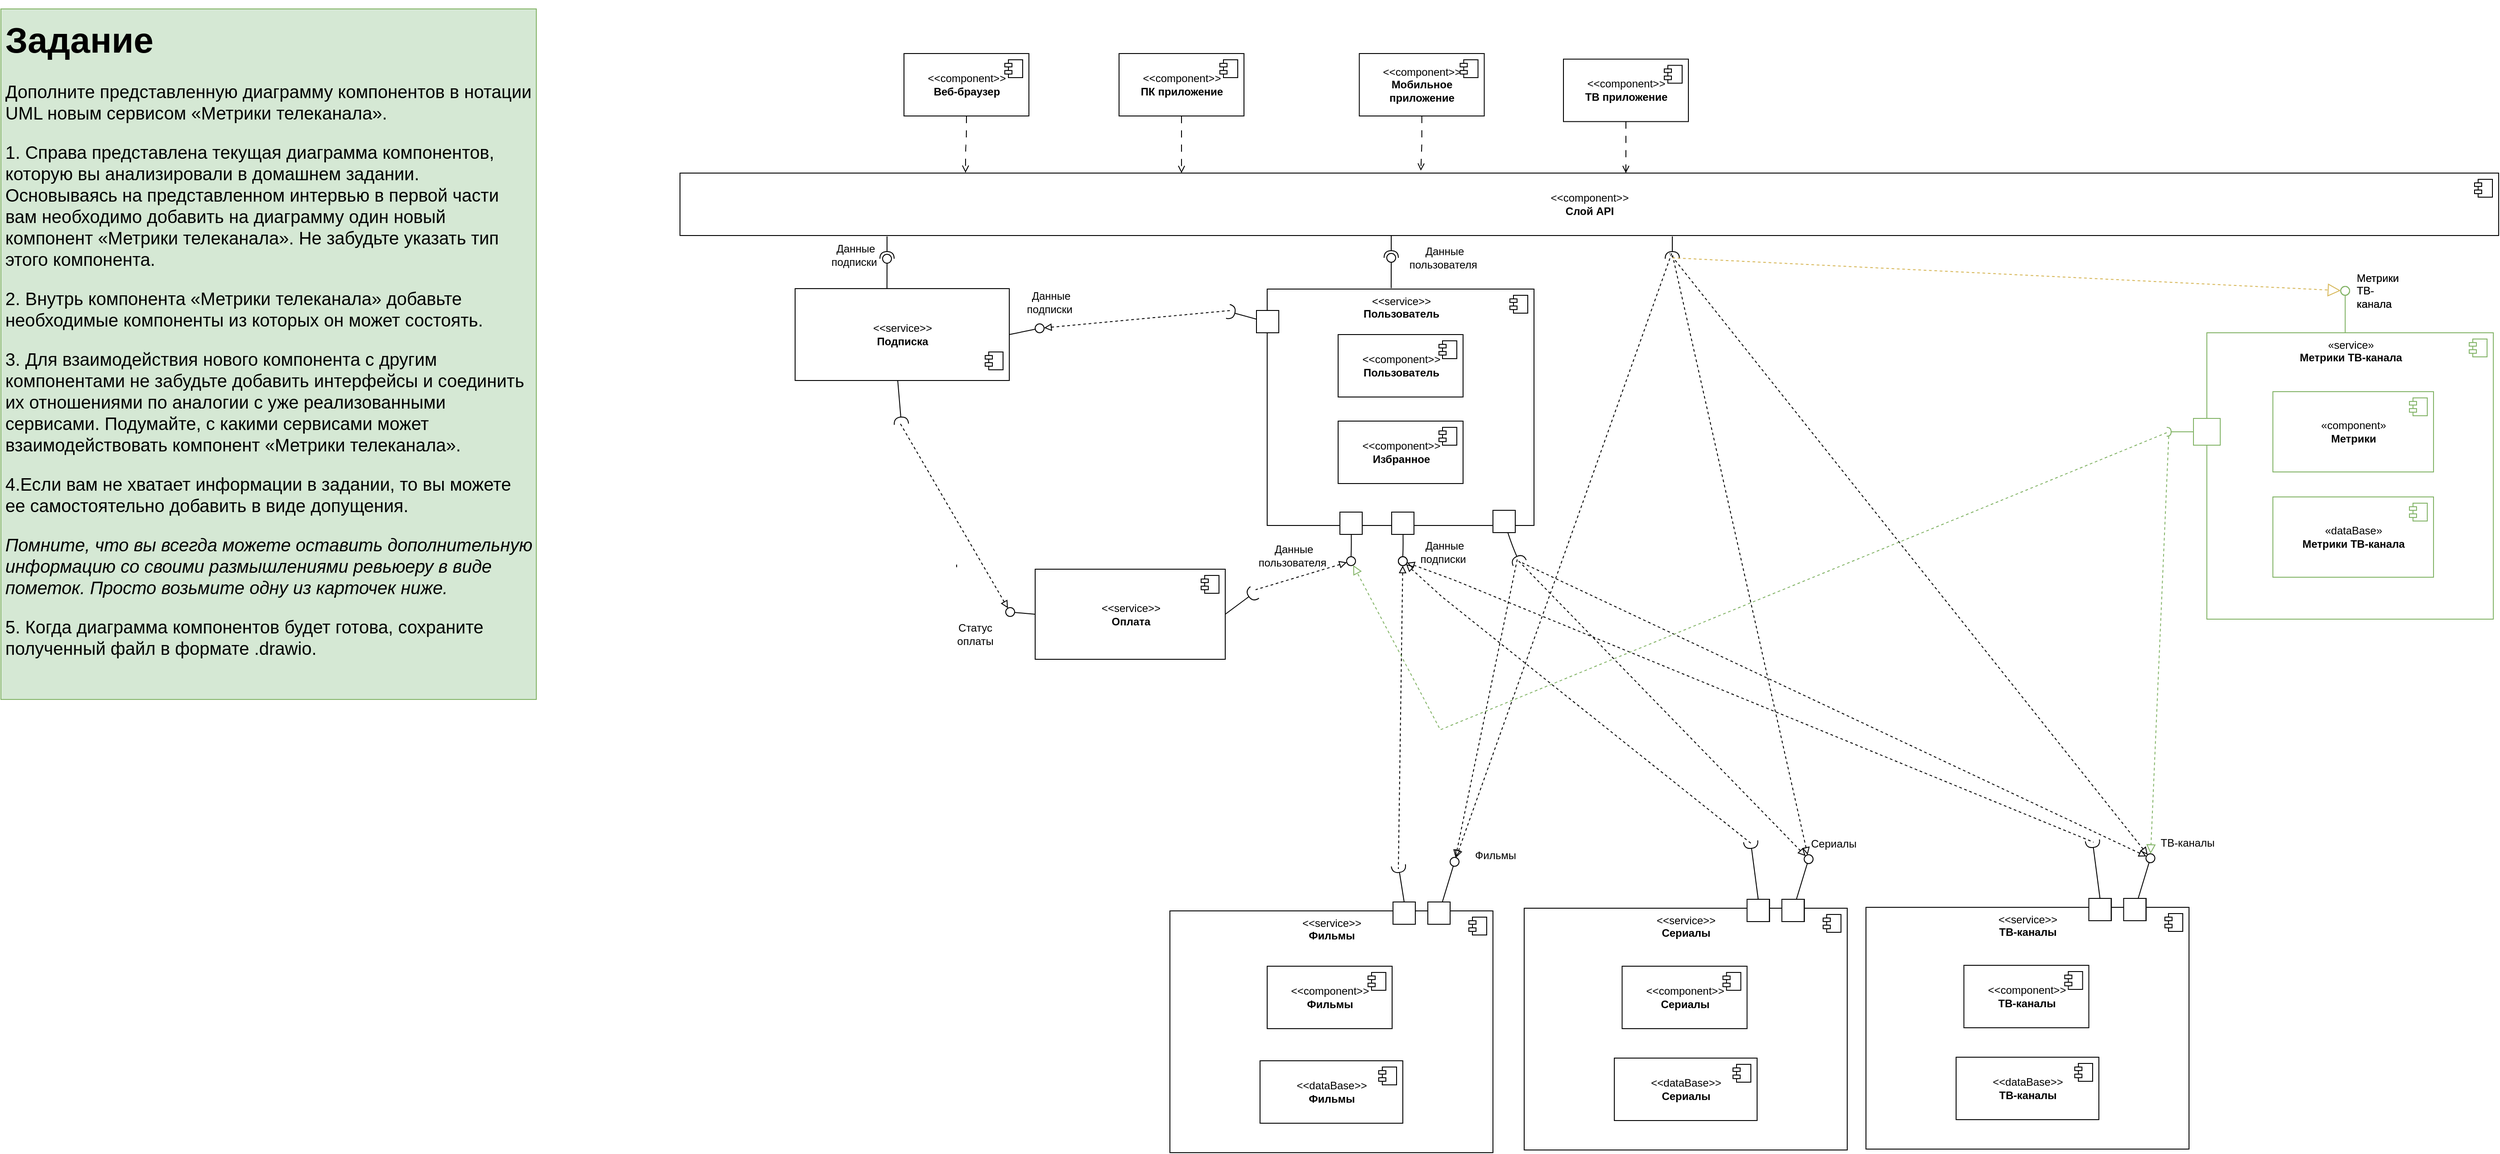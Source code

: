 <mxfile version="21.6.5" type="device">
  <diagram name="UML Component Diagram" id="gMeuonH23pOtvhWOVpLv">
    <mxGraphModel dx="479" dy="1731" grid="0" gridSize="10" guides="1" tooltips="1" connect="1" arrows="1" fold="1" page="1" pageScale="1" pageWidth="827" pageHeight="1169" math="0" shadow="0">
      <root>
        <mxCell id="0" />
        <mxCell id="1" parent="0" />
        <mxCell id="k0AQWbKtskEGaVL1FDZ_-157" value="&amp;lt;&amp;lt;service&amp;gt;&amp;gt;&lt;br style=&quot;border-color: var(--border-color);&quot;&gt;&lt;b style=&quot;border-color: var(--border-color);&quot;&gt;Фильмы&lt;/b&gt;" style="html=1;dropTarget=0;verticalAlign=top;" parent="1" vertex="1">
          <mxGeometry x="3896" y="1038" width="362" height="271" as="geometry" />
        </mxCell>
        <mxCell id="k0AQWbKtskEGaVL1FDZ_-158" value="" style="shape=module;jettyWidth=8;jettyHeight=4;" parent="k0AQWbKtskEGaVL1FDZ_-157" vertex="1">
          <mxGeometry x="1" width="20" height="20" relative="1" as="geometry">
            <mxPoint x="-27" y="7" as="offset" />
          </mxGeometry>
        </mxCell>
        <mxCell id="k0AQWbKtskEGaVL1FDZ_-159" style="edgeStyle=orthogonalEdgeStyle;curved=1;rounded=0;orthogonalLoop=1;jettySize=auto;html=1;dashed=1;dashPattern=8 8;endArrow=open;endFill=0;entryX=0.157;entryY=-0.006;entryDx=0;entryDy=0;entryPerimeter=0;" parent="1" source="k0AQWbKtskEGaVL1FDZ_-160" target="k0AQWbKtskEGaVL1FDZ_-166" edge="1">
          <mxGeometry relative="1" as="geometry">
            <mxPoint x="3651" y="203" as="targetPoint" />
          </mxGeometry>
        </mxCell>
        <mxCell id="k0AQWbKtskEGaVL1FDZ_-160" value="&amp;lt;&amp;lt;component&amp;gt;&amp;gt;&lt;br&gt;&lt;b&gt;Веб-браузер&lt;/b&gt;" style="html=1;dropTarget=0;" parent="1" vertex="1">
          <mxGeometry x="3598" y="77" width="140" height="70" as="geometry" />
        </mxCell>
        <mxCell id="k0AQWbKtskEGaVL1FDZ_-161" value="" style="shape=module;jettyWidth=8;jettyHeight=4;" parent="k0AQWbKtskEGaVL1FDZ_-160" vertex="1">
          <mxGeometry x="1" width="20" height="20" relative="1" as="geometry">
            <mxPoint x="-27" y="7" as="offset" />
          </mxGeometry>
        </mxCell>
        <mxCell id="k0AQWbKtskEGaVL1FDZ_-162" style="edgeStyle=orthogonalEdgeStyle;curved=1;rounded=0;orthogonalLoop=1;jettySize=auto;html=1;entryX=0.5;entryY=0;entryDx=0;entryDy=0;dashed=1;dashPattern=8 8;endArrow=open;endFill=0;" parent="1" source="k0AQWbKtskEGaVL1FDZ_-163" edge="1">
          <mxGeometry relative="1" as="geometry">
            <mxPoint x="3909" y="211" as="targetPoint" />
          </mxGeometry>
        </mxCell>
        <mxCell id="k0AQWbKtskEGaVL1FDZ_-163" value="&amp;lt;&amp;lt;component&amp;gt;&amp;gt;&lt;br&gt;&lt;b&gt;ПК приложение&lt;/b&gt;" style="html=1;dropTarget=0;" parent="1" vertex="1">
          <mxGeometry x="3839" y="77" width="140" height="70" as="geometry" />
        </mxCell>
        <mxCell id="k0AQWbKtskEGaVL1FDZ_-164" value="" style="shape=module;jettyWidth=8;jettyHeight=4;" parent="k0AQWbKtskEGaVL1FDZ_-163" vertex="1">
          <mxGeometry x="1" width="20" height="20" relative="1" as="geometry">
            <mxPoint x="-27" y="7" as="offset" />
          </mxGeometry>
        </mxCell>
        <mxCell id="k0AQWbKtskEGaVL1FDZ_-165" style="edgeStyle=orthogonalEdgeStyle;curved=1;rounded=0;orthogonalLoop=1;jettySize=auto;html=1;endArrow=none;endFill=0;startArrow=none;" parent="1" edge="1">
          <mxGeometry relative="1" as="geometry">
            <mxPoint x="3657.0" y="652.7" as="targetPoint" />
            <mxPoint x="3657" y="652.7" as="sourcePoint" />
            <Array as="points">
              <mxPoint x="3657" y="647.7" />
              <mxPoint x="3657" y="647.7" />
            </Array>
          </mxGeometry>
        </mxCell>
        <mxCell id="k0AQWbKtskEGaVL1FDZ_-166" value="&amp;lt;&amp;lt;component&amp;gt;&amp;gt;&lt;br&gt;&lt;b&gt;Слой API&lt;/b&gt;" style="html=1;dropTarget=0;" parent="1" vertex="1">
          <mxGeometry x="3347" y="211" width="2038" height="70" as="geometry" />
        </mxCell>
        <mxCell id="k0AQWbKtskEGaVL1FDZ_-167" value="" style="shape=module;jettyWidth=8;jettyHeight=4;" parent="k0AQWbKtskEGaVL1FDZ_-166" vertex="1">
          <mxGeometry x="1" width="20" height="20" relative="1" as="geometry">
            <mxPoint x="-27" y="7" as="offset" />
          </mxGeometry>
        </mxCell>
        <mxCell id="k0AQWbKtskEGaVL1FDZ_-168" value="&amp;lt;&amp;lt;dataBase&amp;gt;&amp;gt;&lt;br&gt;&lt;b style=&quot;border-color: var(--border-color);&quot;&gt;Фильмы&lt;/b&gt;" style="html=1;dropTarget=0;" parent="1" vertex="1">
          <mxGeometry x="3997" y="1206" width="160" height="70" as="geometry" />
        </mxCell>
        <mxCell id="k0AQWbKtskEGaVL1FDZ_-169" value="" style="shape=module;jettyWidth=8;jettyHeight=4;" parent="k0AQWbKtskEGaVL1FDZ_-168" vertex="1">
          <mxGeometry x="1" width="20" height="20" relative="1" as="geometry">
            <mxPoint x="-27" y="7" as="offset" />
          </mxGeometry>
        </mxCell>
        <mxCell id="k0AQWbKtskEGaVL1FDZ_-170" value="" style="rounded=0;orthogonalLoop=1;jettySize=auto;html=1;endArrow=none;endFill=0;sketch=0;sourcePerimeterSpacing=0;targetPerimeterSpacing=0;curved=1;exitX=0.597;exitY=-0.014;exitDx=0;exitDy=0;exitPerimeter=0;" parent="1" target="k0AQWbKtskEGaVL1FDZ_-172" edge="1">
          <mxGeometry relative="1" as="geometry">
            <mxPoint x="3578.938" y="341.002" as="sourcePoint" />
          </mxGeometry>
        </mxCell>
        <mxCell id="k0AQWbKtskEGaVL1FDZ_-171" value="" style="rounded=0;orthogonalLoop=1;jettySize=auto;html=1;endArrow=halfCircle;endFill=0;entryX=0.5;entryY=0.5;endSize=6;strokeWidth=1;sketch=0;curved=1;" parent="1" target="k0AQWbKtskEGaVL1FDZ_-172" edge="1">
          <mxGeometry relative="1" as="geometry">
            <mxPoint x="3579" y="282.01" as="sourcePoint" />
          </mxGeometry>
        </mxCell>
        <mxCell id="k0AQWbKtskEGaVL1FDZ_-172" value="" style="ellipse;whiteSpace=wrap;html=1;align=center;aspect=fixed;resizable=0;points=[];outlineConnect=0;sketch=0;" parent="1" vertex="1">
          <mxGeometry x="3574" y="302.01" width="10" height="10" as="geometry" />
        </mxCell>
        <mxCell id="k0AQWbKtskEGaVL1FDZ_-173" value="" style="rounded=0;orthogonalLoop=1;jettySize=auto;html=1;endArrow=none;endFill=0;sketch=0;sourcePerimeterSpacing=0;targetPerimeterSpacing=0;curved=1;exitX=0.597;exitY=-0.014;exitDx=0;exitDy=0;exitPerimeter=0;" parent="1" target="k0AQWbKtskEGaVL1FDZ_-174" edge="1">
          <mxGeometry relative="1" as="geometry">
            <mxPoint x="4143.938" y="339.992" as="sourcePoint" />
          </mxGeometry>
        </mxCell>
        <mxCell id="k0AQWbKtskEGaVL1FDZ_-174" value="" style="ellipse;whiteSpace=wrap;html=1;align=center;aspect=fixed;resizable=0;points=[];outlineConnect=0;sketch=0;" parent="1" vertex="1">
          <mxGeometry x="4139" y="301" width="10" height="10" as="geometry" />
        </mxCell>
        <mxCell id="k0AQWbKtskEGaVL1FDZ_-175" value="" style="rounded=0;orthogonalLoop=1;jettySize=auto;html=1;endArrow=halfCircle;endFill=0;entryX=0.5;entryY=0.5;endSize=6;strokeWidth=1;sketch=0;curved=1;" parent="1" target="k0AQWbKtskEGaVL1FDZ_-174" edge="1">
          <mxGeometry relative="1" as="geometry">
            <mxPoint x="4144" y="281" as="sourcePoint" />
          </mxGeometry>
        </mxCell>
        <mxCell id="k0AQWbKtskEGaVL1FDZ_-176" value="" style="rounded=0;orthogonalLoop=1;jettySize=auto;html=1;endArrow=halfCircle;endFill=0;entryX=0.5;entryY=0.5;endSize=6;strokeWidth=1;sketch=0;curved=1;" parent="1" edge="1">
          <mxGeometry relative="1" as="geometry">
            <mxPoint x="4459" y="282.01" as="sourcePoint" />
            <mxPoint x="4459" y="307.01" as="targetPoint" />
          </mxGeometry>
        </mxCell>
        <mxCell id="k0AQWbKtskEGaVL1FDZ_-177" value="Данные подписки&amp;nbsp;" style="text;html=1;strokeColor=none;fillColor=none;align=center;verticalAlign=middle;whiteSpace=wrap;rounded=0;" parent="1" vertex="1">
          <mxGeometry x="3514" y="288.01" width="60" height="30" as="geometry" />
        </mxCell>
        <mxCell id="k0AQWbKtskEGaVL1FDZ_-178" value="Данные пользователя&amp;nbsp;" style="text;html=1;strokeColor=none;fillColor=none;align=center;verticalAlign=middle;whiteSpace=wrap;rounded=0;" parent="1" vertex="1">
          <mxGeometry x="4174" y="291" width="60" height="30" as="geometry" />
        </mxCell>
        <mxCell id="k0AQWbKtskEGaVL1FDZ_-179" value="" style="rounded=0;orthogonalLoop=1;jettySize=auto;html=1;endArrow=halfCircle;endFill=0;endSize=6;strokeWidth=1;sketch=0;curved=1;exitX=1;exitY=0.5;exitDx=0;exitDy=0;" parent="1" source="k0AQWbKtskEGaVL1FDZ_-209" edge="1">
          <mxGeometry relative="1" as="geometry">
            <mxPoint x="4095" y="731.5" as="sourcePoint" />
            <mxPoint x="3991" y="681" as="targetPoint" />
          </mxGeometry>
        </mxCell>
        <mxCell id="k0AQWbKtskEGaVL1FDZ_-180" value="" style="edgeStyle=orthogonalEdgeStyle;curved=1;rounded=0;orthogonalLoop=1;jettySize=auto;html=1;endArrow=none;endFill=0;" parent="1" target="k0AQWbKtskEGaVL1FDZ_-182" edge="1">
          <mxGeometry relative="1" as="geometry">
            <mxPoint x="4099" y="655" as="targetPoint" />
            <mxPoint x="4099.059" y="606" as="sourcePoint" />
          </mxGeometry>
        </mxCell>
        <mxCell id="k0AQWbKtskEGaVL1FDZ_-181" style="edgeStyle=none;rounded=0;orthogonalLoop=1;jettySize=auto;html=1;dashed=1;startArrow=block;startFill=0;endArrow=none;endFill=0;" parent="1" source="k0AQWbKtskEGaVL1FDZ_-182" edge="1">
          <mxGeometry relative="1" as="geometry">
            <mxPoint x="3992" y="678" as="targetPoint" />
          </mxGeometry>
        </mxCell>
        <mxCell id="k0AQWbKtskEGaVL1FDZ_-182" value="" style="ellipse;whiteSpace=wrap;html=1;align=center;aspect=fixed;resizable=0;points=[];outlineConnect=0;sketch=0;" parent="1" vertex="1">
          <mxGeometry x="4094" y="641" width="10" height="10" as="geometry" />
        </mxCell>
        <mxCell id="k0AQWbKtskEGaVL1FDZ_-183" value="" style="rounded=0;orthogonalLoop=1;jettySize=auto;html=1;endArrow=none;endFill=0;sketch=0;sourcePerimeterSpacing=0;targetPerimeterSpacing=0;curved=1;exitX=1;exitY=0.5;exitDx=0;exitDy=0;" parent="1" source="k0AQWbKtskEGaVL1FDZ_-207" target="k0AQWbKtskEGaVL1FDZ_-185" edge="1">
          <mxGeometry relative="1" as="geometry">
            <mxPoint x="3716" y="456" as="sourcePoint" />
          </mxGeometry>
        </mxCell>
        <mxCell id="k0AQWbKtskEGaVL1FDZ_-184" style="edgeStyle=none;rounded=0;orthogonalLoop=1;jettySize=auto;html=1;endArrow=none;endFill=0;dashed=1;startArrow=block;startFill=0;" parent="1" source="k0AQWbKtskEGaVL1FDZ_-185" edge="1">
          <mxGeometry relative="1" as="geometry">
            <mxPoint x="3964" y="365" as="targetPoint" />
          </mxGeometry>
        </mxCell>
        <mxCell id="k0AQWbKtskEGaVL1FDZ_-185" value="" style="ellipse;whiteSpace=wrap;html=1;align=center;aspect=fixed;resizable=0;points=[];outlineConnect=0;sketch=0;" parent="1" vertex="1">
          <mxGeometry x="3745" y="380" width="10" height="10" as="geometry" />
        </mxCell>
        <mxCell id="k0AQWbKtskEGaVL1FDZ_-186" value="" style="rounded=0;orthogonalLoop=1;jettySize=auto;html=1;endArrow=halfCircle;endFill=0;endSize=6;strokeWidth=1;sketch=0;curved=1;" parent="1" edge="1">
          <mxGeometry relative="1" as="geometry">
            <mxPoint x="4005" y="378" as="sourcePoint" />
            <mxPoint x="3961" y="366" as="targetPoint" />
          </mxGeometry>
        </mxCell>
        <mxCell id="k0AQWbKtskEGaVL1FDZ_-187" value="Данные подписки&amp;nbsp;" style="text;html=1;strokeColor=none;fillColor=none;align=center;verticalAlign=middle;whiteSpace=wrap;rounded=0;" parent="1" vertex="1">
          <mxGeometry x="3733" y="341" width="60" height="30" as="geometry" />
        </mxCell>
        <mxCell id="k0AQWbKtskEGaVL1FDZ_-188" value="" style="rounded=0;orthogonalLoop=1;jettySize=auto;html=1;endArrow=halfCircle;endFill=0;endSize=6;strokeWidth=1;sketch=0;curved=1;exitX=0.603;exitY=1.004;exitDx=0;exitDy=0;exitPerimeter=0;" parent="1" edge="1">
          <mxGeometry relative="1" as="geometry">
            <mxPoint x="3591.002" y="443.498" as="sourcePoint" />
            <mxPoint x="3595.14" y="492.5" as="targetPoint" />
          </mxGeometry>
        </mxCell>
        <mxCell id="k0AQWbKtskEGaVL1FDZ_-189" style="rounded=0;orthogonalLoop=1;jettySize=auto;html=1;entryX=0;entryY=0.5;entryDx=0;entryDy=0;endArrow=none;endFill=0;" parent="1" source="k0AQWbKtskEGaVL1FDZ_-191" target="k0AQWbKtskEGaVL1FDZ_-209" edge="1">
          <mxGeometry relative="1" as="geometry">
            <mxPoint x="3677" y="703.71" as="targetPoint" />
          </mxGeometry>
        </mxCell>
        <mxCell id="k0AQWbKtskEGaVL1FDZ_-190" style="edgeStyle=none;rounded=0;orthogonalLoop=1;jettySize=auto;html=1;dashed=1;startArrow=block;startFill=0;endArrow=none;endFill=0;" parent="1" source="k0AQWbKtskEGaVL1FDZ_-191" edge="1">
          <mxGeometry relative="1" as="geometry">
            <mxPoint x="3594" y="492" as="targetPoint" />
          </mxGeometry>
        </mxCell>
        <mxCell id="k0AQWbKtskEGaVL1FDZ_-191" value="" style="ellipse;whiteSpace=wrap;html=1;align=center;aspect=fixed;resizable=0;points=[];outlineConnect=0;sketch=0;" parent="1" vertex="1">
          <mxGeometry x="3712" y="698" width="10" height="10" as="geometry" />
        </mxCell>
        <mxCell id="k0AQWbKtskEGaVL1FDZ_-192" value="Статус&lt;br&gt;оплаты" style="text;html=1;strokeColor=none;fillColor=none;align=center;verticalAlign=middle;whiteSpace=wrap;rounded=0;" parent="1" vertex="1">
          <mxGeometry x="3648" y="713" width="60" height="30" as="geometry" />
        </mxCell>
        <mxCell id="k0AQWbKtskEGaVL1FDZ_-193" style="edgeStyle=none;rounded=0;orthogonalLoop=1;jettySize=auto;html=1;startArrow=none;startFill=0;endArrow=none;endFill=0;" parent="1" source="k0AQWbKtskEGaVL1FDZ_-194" target="k0AQWbKtskEGaVL1FDZ_-197" edge="1">
          <mxGeometry relative="1" as="geometry" />
        </mxCell>
        <mxCell id="k0AQWbKtskEGaVL1FDZ_-194" value="" style="whiteSpace=wrap;html=1;aspect=fixed;" parent="1" vertex="1">
          <mxGeometry x="4185" y="1028" width="25" height="25" as="geometry" />
        </mxCell>
        <mxCell id="k0AQWbKtskEGaVL1FDZ_-195" value="" style="whiteSpace=wrap;html=1;aspect=fixed;" parent="1" vertex="1">
          <mxGeometry x="4146" y="1028" width="25" height="25" as="geometry" />
        </mxCell>
        <mxCell id="k0AQWbKtskEGaVL1FDZ_-196" style="edgeStyle=none;rounded=0;orthogonalLoop=1;jettySize=auto;html=1;dashed=1;startArrow=block;startFill=0;endArrow=none;endFill=0;" parent="1" source="k0AQWbKtskEGaVL1FDZ_-197" edge="1">
          <mxGeometry relative="1" as="geometry">
            <mxPoint x="4459" y="299" as="targetPoint" />
          </mxGeometry>
        </mxCell>
        <mxCell id="Zj1GxkjV1fgolVra2oIF-10" style="edgeStyle=none;rounded=0;orthogonalLoop=1;jettySize=auto;html=1;dashed=1;startArrow=block;startFill=0;endArrow=none;endFill=0;" parent="1" source="k0AQWbKtskEGaVL1FDZ_-197" edge="1">
          <mxGeometry relative="1" as="geometry">
            <mxPoint x="4285.462" y="642.846" as="targetPoint" />
          </mxGeometry>
        </mxCell>
        <mxCell id="k0AQWbKtskEGaVL1FDZ_-197" value="" style="ellipse;whiteSpace=wrap;html=1;align=center;aspect=fixed;resizable=0;points=[];outlineConnect=0;sketch=0;" parent="1" vertex="1">
          <mxGeometry x="4210" y="978" width="10" height="10" as="geometry" />
        </mxCell>
        <mxCell id="k0AQWbKtskEGaVL1FDZ_-198" value="" style="rounded=0;orthogonalLoop=1;jettySize=auto;html=1;endArrow=halfCircle;endFill=0;endSize=6;strokeWidth=1;sketch=0;curved=1;exitX=0.5;exitY=0;exitDx=0;exitDy=0;" parent="1" source="k0AQWbKtskEGaVL1FDZ_-195" edge="1">
          <mxGeometry relative="1" as="geometry">
            <mxPoint x="3894.862" y="591.788" as="sourcePoint" />
            <mxPoint x="4152" y="987" as="targetPoint" />
          </mxGeometry>
        </mxCell>
        <mxCell id="k0AQWbKtskEGaVL1FDZ_-199" value="Данные пользователя&amp;nbsp;" style="text;html=1;strokeColor=none;fillColor=none;align=center;verticalAlign=middle;whiteSpace=wrap;rounded=0;" parent="1" vertex="1">
          <mxGeometry x="4005" y="625" width="60" height="30" as="geometry" />
        </mxCell>
        <mxCell id="k0AQWbKtskEGaVL1FDZ_-200" value="" style="edgeStyle=orthogonalEdgeStyle;curved=1;rounded=0;orthogonalLoop=1;jettySize=auto;html=1;endArrow=none;endFill=0;" parent="1" target="k0AQWbKtskEGaVL1FDZ_-202" edge="1">
          <mxGeometry relative="1" as="geometry">
            <mxPoint x="4157" y="655" as="targetPoint" />
            <mxPoint x="4157.053" y="606.0" as="sourcePoint" />
          </mxGeometry>
        </mxCell>
        <mxCell id="k0AQWbKtskEGaVL1FDZ_-202" value="" style="ellipse;whiteSpace=wrap;html=1;align=center;aspect=fixed;resizable=0;points=[];outlineConnect=0;sketch=0;" parent="1" vertex="1">
          <mxGeometry x="4152" y="641" width="10" height="10" as="geometry" />
        </mxCell>
        <mxCell id="k0AQWbKtskEGaVL1FDZ_-203" value="Данные подписки&amp;nbsp;" style="text;html=1;strokeColor=none;fillColor=none;align=center;verticalAlign=middle;whiteSpace=wrap;rounded=0;" parent="1" vertex="1">
          <mxGeometry x="4174" y="621" width="60" height="30" as="geometry" />
        </mxCell>
        <mxCell id="k0AQWbKtskEGaVL1FDZ_-204" value="Фильмы" style="text;html=1;strokeColor=none;fillColor=none;align=center;verticalAlign=middle;whiteSpace=wrap;rounded=0;" parent="1" vertex="1">
          <mxGeometry x="4231" y="961" width="60" height="30" as="geometry" />
        </mxCell>
        <mxCell id="k0AQWbKtskEGaVL1FDZ_-205" value="&amp;lt;&amp;lt;component&amp;gt;&amp;gt;&lt;br&gt;&lt;b&gt;Фильмы&lt;/b&gt;" style="html=1;dropTarget=0;" parent="1" vertex="1">
          <mxGeometry x="4005" y="1100" width="140" height="70" as="geometry" />
        </mxCell>
        <mxCell id="k0AQWbKtskEGaVL1FDZ_-206" value="" style="shape=module;jettyWidth=8;jettyHeight=4;" parent="k0AQWbKtskEGaVL1FDZ_-205" vertex="1">
          <mxGeometry x="1" width="20" height="20" relative="1" as="geometry">
            <mxPoint x="-27" y="7" as="offset" />
          </mxGeometry>
        </mxCell>
        <mxCell id="k0AQWbKtskEGaVL1FDZ_-207" value="&lt;span style=&quot;border-color: var(--border-color);&quot;&gt;&amp;lt;&amp;lt;service&amp;gt;&amp;gt;&lt;br&gt;&lt;b&gt;Подписка&lt;/b&gt;&lt;/span&gt;" style="html=1;dropTarget=0;verticalAlign=middle;" parent="1" vertex="1">
          <mxGeometry x="3476" y="340.5" width="240" height="103" as="geometry" />
        </mxCell>
        <mxCell id="k0AQWbKtskEGaVL1FDZ_-208" value="" style="shape=module;jettyWidth=8;jettyHeight=4;" parent="k0AQWbKtskEGaVL1FDZ_-207" vertex="1">
          <mxGeometry x="1" width="20" height="20" relative="1" as="geometry">
            <mxPoint x="-27" y="71" as="offset" />
          </mxGeometry>
        </mxCell>
        <mxCell id="k0AQWbKtskEGaVL1FDZ_-211" value="&amp;lt;&amp;lt;service&amp;gt;&amp;gt;&lt;br style=&quot;border-color: var(--border-color);&quot;&gt;&lt;b style=&quot;border-color: var(--border-color);&quot;&gt;Пользователь&lt;/b&gt;" style="html=1;dropTarget=0;verticalAlign=top;" parent="1" vertex="1">
          <mxGeometry x="4005" y="341" width="299" height="265" as="geometry" />
        </mxCell>
        <mxCell id="k0AQWbKtskEGaVL1FDZ_-212" value="" style="shape=module;jettyWidth=8;jettyHeight=4;" parent="k0AQWbKtskEGaVL1FDZ_-211" vertex="1">
          <mxGeometry x="1" width="20" height="20" relative="1" as="geometry">
            <mxPoint x="-27" y="7" as="offset" />
          </mxGeometry>
        </mxCell>
        <mxCell id="k0AQWbKtskEGaVL1FDZ_-209" value="&amp;lt;&amp;lt;service&amp;gt;&amp;gt;&lt;br style=&quot;border-color: var(--border-color);&quot;&gt;&lt;b&gt;Оплата&lt;/b&gt;" style="html=1;dropTarget=0;verticalAlign=middle;" parent="1" vertex="1">
          <mxGeometry x="3745" y="655" width="213" height="101" as="geometry" />
        </mxCell>
        <mxCell id="k0AQWbKtskEGaVL1FDZ_-210" value="" style="shape=module;jettyWidth=8;jettyHeight=4;" parent="k0AQWbKtskEGaVL1FDZ_-209" vertex="1">
          <mxGeometry x="1" width="20" height="20" relative="1" as="geometry">
            <mxPoint x="-27" y="7" as="offset" />
          </mxGeometry>
        </mxCell>
        <mxCell id="k0AQWbKtskEGaVL1FDZ_-214" value="&amp;lt;&amp;lt;service&amp;gt;&amp;gt;&lt;br style=&quot;border-color: var(--border-color);&quot;&gt;&lt;b style=&quot;border-color: var(--border-color);&quot;&gt;Сериалы&lt;/b&gt;" style="html=1;dropTarget=0;verticalAlign=top;" parent="1" vertex="1">
          <mxGeometry x="4293" y="1035" width="362" height="271" as="geometry" />
        </mxCell>
        <mxCell id="k0AQWbKtskEGaVL1FDZ_-215" value="" style="shape=module;jettyWidth=8;jettyHeight=4;" parent="k0AQWbKtskEGaVL1FDZ_-214" vertex="1">
          <mxGeometry x="1" width="20" height="20" relative="1" as="geometry">
            <mxPoint x="-27" y="7" as="offset" />
          </mxGeometry>
        </mxCell>
        <mxCell id="k0AQWbKtskEGaVL1FDZ_-216" value="&amp;lt;&amp;lt;dataBase&amp;gt;&amp;gt;&lt;br&gt;&lt;b style=&quot;border-color: var(--border-color);&quot;&gt;Сериалы&lt;/b&gt;" style="html=1;dropTarget=0;" parent="1" vertex="1">
          <mxGeometry x="4394" y="1203" width="160" height="70" as="geometry" />
        </mxCell>
        <mxCell id="k0AQWbKtskEGaVL1FDZ_-217" value="" style="shape=module;jettyWidth=8;jettyHeight=4;" parent="k0AQWbKtskEGaVL1FDZ_-216" vertex="1">
          <mxGeometry x="1" width="20" height="20" relative="1" as="geometry">
            <mxPoint x="-27" y="7" as="offset" />
          </mxGeometry>
        </mxCell>
        <mxCell id="k0AQWbKtskEGaVL1FDZ_-218" value="" style="whiteSpace=wrap;html=1;aspect=fixed;" parent="1" vertex="1">
          <mxGeometry x="4582" y="1025" width="25" height="25" as="geometry" />
        </mxCell>
        <mxCell id="k0AQWbKtskEGaVL1FDZ_-219" value="" style="whiteSpace=wrap;html=1;aspect=fixed;" parent="1" vertex="1">
          <mxGeometry x="4543" y="1025" width="25" height="25" as="geometry" />
        </mxCell>
        <mxCell id="k0AQWbKtskEGaVL1FDZ_-220" value="&amp;lt;&amp;lt;component&amp;gt;&amp;gt;&lt;br&gt;&lt;b&gt;Сериалы&lt;/b&gt;" style="html=1;dropTarget=0;" parent="1" vertex="1">
          <mxGeometry x="4402.75" y="1100" width="140" height="70" as="geometry" />
        </mxCell>
        <mxCell id="k0AQWbKtskEGaVL1FDZ_-221" value="" style="shape=module;jettyWidth=8;jettyHeight=4;" parent="k0AQWbKtskEGaVL1FDZ_-220" vertex="1">
          <mxGeometry x="1" width="20" height="20" relative="1" as="geometry">
            <mxPoint x="-27" y="7" as="offset" />
          </mxGeometry>
        </mxCell>
        <mxCell id="k0AQWbKtskEGaVL1FDZ_-222" style="edgeStyle=none;rounded=0;orthogonalLoop=1;jettySize=auto;html=1;startArrow=none;startFill=0;endArrow=none;endFill=0;" parent="1" source="k0AQWbKtskEGaVL1FDZ_-223" target="k0AQWbKtskEGaVL1FDZ_-225" edge="1">
          <mxGeometry relative="1" as="geometry" />
        </mxCell>
        <mxCell id="k0AQWbKtskEGaVL1FDZ_-223" value="" style="whiteSpace=wrap;html=1;aspect=fixed;" parent="1" vertex="1">
          <mxGeometry x="4581.75" y="1025" width="25" height="25" as="geometry" />
        </mxCell>
        <mxCell id="k0AQWbKtskEGaVL1FDZ_-224" value="" style="whiteSpace=wrap;html=1;aspect=fixed;" parent="1" vertex="1">
          <mxGeometry x="4542.75" y="1025" width="25" height="25" as="geometry" />
        </mxCell>
        <mxCell id="Zj1GxkjV1fgolVra2oIF-11" style="edgeStyle=none;rounded=0;orthogonalLoop=1;jettySize=auto;html=1;dashed=1;startArrow=block;startFill=0;endArrow=none;endFill=0;" parent="1" source="k0AQWbKtskEGaVL1FDZ_-225" edge="1">
          <mxGeometry relative="1" as="geometry">
            <mxPoint x="4286" y="645" as="targetPoint" />
          </mxGeometry>
        </mxCell>
        <mxCell id="k0AQWbKtskEGaVL1FDZ_-225" value="" style="ellipse;whiteSpace=wrap;html=1;align=center;aspect=fixed;resizable=0;points=[];outlineConnect=0;sketch=0;" parent="1" vertex="1">
          <mxGeometry x="4606.75" y="975" width="10" height="10" as="geometry" />
        </mxCell>
        <mxCell id="k0AQWbKtskEGaVL1FDZ_-226" value="" style="rounded=0;orthogonalLoop=1;jettySize=auto;html=1;endArrow=halfCircle;endFill=0;endSize=6;strokeWidth=1;sketch=0;curved=1;exitX=0.5;exitY=0;exitDx=0;exitDy=0;" parent="1" source="k0AQWbKtskEGaVL1FDZ_-224" edge="1">
          <mxGeometry relative="1" as="geometry">
            <mxPoint x="4291.612" y="588.788" as="sourcePoint" />
            <mxPoint x="4546.75" y="960" as="targetPoint" />
          </mxGeometry>
        </mxCell>
        <mxCell id="Zj1GxkjV1fgolVra2oIF-4" style="rounded=0;orthogonalLoop=1;jettySize=auto;html=1;startArrow=block;startFill=0;endArrow=none;endFill=0;dashed=1;" parent="1" source="k0AQWbKtskEGaVL1FDZ_-228" edge="1">
          <mxGeometry relative="1" as="geometry">
            <mxPoint x="4152" y="991" as="targetPoint" />
            <Array as="points" />
          </mxGeometry>
        </mxCell>
        <mxCell id="Zj1GxkjV1fgolVra2oIF-5" style="edgeStyle=none;rounded=0;orthogonalLoop=1;jettySize=auto;html=1;dashed=1;startArrow=block;startFill=0;endArrow=none;endFill=0;" parent="1" source="k0AQWbKtskEGaVL1FDZ_-228" edge="1">
          <mxGeometry relative="1" as="geometry">
            <mxPoint x="4548" y="963" as="targetPoint" />
            <Array as="points">
              <mxPoint x="4201" y="686" />
            </Array>
          </mxGeometry>
        </mxCell>
        <mxCell id="Zj1GxkjV1fgolVra2oIF-6" style="edgeStyle=none;rounded=0;orthogonalLoop=1;jettySize=auto;html=1;dashed=1;startArrow=block;startFill=0;endArrow=none;endFill=0;" parent="1" source="k0AQWbKtskEGaVL1FDZ_-228" edge="1">
          <mxGeometry relative="1" as="geometry">
            <mxPoint x="4931" y="961" as="targetPoint" />
            <Array as="points">
              <mxPoint x="4214" y="667" />
            </Array>
          </mxGeometry>
        </mxCell>
        <mxCell id="k0AQWbKtskEGaVL1FDZ_-228" value="" style="ellipse;whiteSpace=wrap;html=1;align=center;aspect=fixed;resizable=0;points=[];outlineConnect=0;sketch=0;" parent="1" vertex="1">
          <mxGeometry x="4152" y="641" width="10" height="10" as="geometry" />
        </mxCell>
        <mxCell id="k0AQWbKtskEGaVL1FDZ_-229" style="edgeStyle=none;rounded=0;orthogonalLoop=1;jettySize=auto;html=1;dashed=1;startArrow=block;startFill=0;endArrow=none;endFill=0;" parent="1" source="k0AQWbKtskEGaVL1FDZ_-225" edge="1">
          <mxGeometry relative="1" as="geometry">
            <mxPoint x="4459" y="302" as="targetPoint" />
            <mxPoint x="4358.615" y="736.015" as="sourcePoint" />
          </mxGeometry>
        </mxCell>
        <mxCell id="k0AQWbKtskEGaVL1FDZ_-230" value="Сериалы" style="text;html=1;strokeColor=none;fillColor=none;align=center;verticalAlign=middle;whiteSpace=wrap;rounded=0;" parent="1" vertex="1">
          <mxGeometry x="4610" y="948" width="60" height="30" as="geometry" />
        </mxCell>
        <mxCell id="k0AQWbKtskEGaVL1FDZ_-231" value="&amp;lt;&amp;lt;service&amp;gt;&amp;gt;&lt;br style=&quot;border-color: var(--border-color);&quot;&gt;&lt;b style=&quot;border-color: var(--border-color);&quot;&gt;ТВ-каналы&lt;/b&gt;" style="html=1;dropTarget=0;verticalAlign=top;" parent="1" vertex="1">
          <mxGeometry x="4676" y="1034" width="362" height="271" as="geometry" />
        </mxCell>
        <mxCell id="k0AQWbKtskEGaVL1FDZ_-232" value="" style="shape=module;jettyWidth=8;jettyHeight=4;" parent="k0AQWbKtskEGaVL1FDZ_-231" vertex="1">
          <mxGeometry x="1" width="20" height="20" relative="1" as="geometry">
            <mxPoint x="-27" y="7" as="offset" />
          </mxGeometry>
        </mxCell>
        <mxCell id="k0AQWbKtskEGaVL1FDZ_-233" value="&amp;lt;&amp;lt;dataBase&amp;gt;&amp;gt;&lt;br&gt;&lt;b style=&quot;border-color: var(--border-color);&quot;&gt;ТВ-каналы&lt;/b&gt;" style="html=1;dropTarget=0;" parent="1" vertex="1">
          <mxGeometry x="4777" y="1202" width="160" height="70" as="geometry" />
        </mxCell>
        <mxCell id="k0AQWbKtskEGaVL1FDZ_-234" value="" style="shape=module;jettyWidth=8;jettyHeight=4;" parent="k0AQWbKtskEGaVL1FDZ_-233" vertex="1">
          <mxGeometry x="1" width="20" height="20" relative="1" as="geometry">
            <mxPoint x="-27" y="7" as="offset" />
          </mxGeometry>
        </mxCell>
        <mxCell id="k0AQWbKtskEGaVL1FDZ_-235" value="" style="whiteSpace=wrap;html=1;aspect=fixed;" parent="1" vertex="1">
          <mxGeometry x="4965" y="1024" width="25" height="25" as="geometry" />
        </mxCell>
        <mxCell id="k0AQWbKtskEGaVL1FDZ_-236" value="" style="whiteSpace=wrap;html=1;aspect=fixed;" parent="1" vertex="1">
          <mxGeometry x="4926" y="1024" width="25" height="25" as="geometry" />
        </mxCell>
        <mxCell id="k0AQWbKtskEGaVL1FDZ_-237" value="&amp;lt;&amp;lt;component&amp;gt;&amp;gt;&lt;br&gt;&lt;b&gt;ТВ-каналы&lt;/b&gt;" style="html=1;dropTarget=0;" parent="1" vertex="1">
          <mxGeometry x="4785.75" y="1099" width="140" height="70" as="geometry" />
        </mxCell>
        <mxCell id="k0AQWbKtskEGaVL1FDZ_-238" value="" style="shape=module;jettyWidth=8;jettyHeight=4;" parent="k0AQWbKtskEGaVL1FDZ_-237" vertex="1">
          <mxGeometry x="1" width="20" height="20" relative="1" as="geometry">
            <mxPoint x="-27" y="7" as="offset" />
          </mxGeometry>
        </mxCell>
        <mxCell id="k0AQWbKtskEGaVL1FDZ_-239" style="edgeStyle=none;rounded=0;orthogonalLoop=1;jettySize=auto;html=1;startArrow=none;startFill=0;endArrow=none;endFill=0;" parent="1" source="k0AQWbKtskEGaVL1FDZ_-240" target="k0AQWbKtskEGaVL1FDZ_-242" edge="1">
          <mxGeometry relative="1" as="geometry" />
        </mxCell>
        <mxCell id="k0AQWbKtskEGaVL1FDZ_-240" value="" style="whiteSpace=wrap;html=1;aspect=fixed;" parent="1" vertex="1">
          <mxGeometry x="4964.75" y="1024" width="25" height="25" as="geometry" />
        </mxCell>
        <mxCell id="k0AQWbKtskEGaVL1FDZ_-241" value="" style="whiteSpace=wrap;html=1;aspect=fixed;" parent="1" vertex="1">
          <mxGeometry x="4925.75" y="1024" width="25" height="25" as="geometry" />
        </mxCell>
        <mxCell id="Zj1GxkjV1fgolVra2oIF-12" style="edgeStyle=none;rounded=0;orthogonalLoop=1;jettySize=auto;html=1;dashed=1;startArrow=block;startFill=0;endArrow=none;endFill=0;" parent="1" source="k0AQWbKtskEGaVL1FDZ_-242" edge="1">
          <mxGeometry relative="1" as="geometry">
            <mxPoint x="4288.667" y="646.889" as="targetPoint" />
          </mxGeometry>
        </mxCell>
        <mxCell id="k0AQWbKtskEGaVL1FDZ_-242" value="" style="ellipse;whiteSpace=wrap;html=1;align=center;aspect=fixed;resizable=0;points=[];outlineConnect=0;sketch=0;" parent="1" vertex="1">
          <mxGeometry x="4989.75" y="974" width="10" height="10" as="geometry" />
        </mxCell>
        <mxCell id="k0AQWbKtskEGaVL1FDZ_-243" value="" style="rounded=0;orthogonalLoop=1;jettySize=auto;html=1;endArrow=halfCircle;endFill=0;endSize=6;strokeWidth=1;sketch=0;curved=1;exitX=0.5;exitY=0;exitDx=0;exitDy=0;" parent="1" source="k0AQWbKtskEGaVL1FDZ_-241" edge="1">
          <mxGeometry relative="1" as="geometry">
            <mxPoint x="4674.612" y="587.788" as="sourcePoint" />
            <mxPoint x="4929.75" y="959" as="targetPoint" />
          </mxGeometry>
        </mxCell>
        <mxCell id="k0AQWbKtskEGaVL1FDZ_-244" style="edgeStyle=none;rounded=0;orthogonalLoop=1;jettySize=auto;html=1;dashed=1;startArrow=block;startFill=0;endArrow=none;endFill=0;" parent="1" source="k0AQWbKtskEGaVL1FDZ_-242" edge="1">
          <mxGeometry relative="1" as="geometry">
            <mxPoint x="4456" y="301" as="targetPoint" />
            <mxPoint x="4741.615" y="735.015" as="sourcePoint" />
          </mxGeometry>
        </mxCell>
        <mxCell id="k0AQWbKtskEGaVL1FDZ_-245" value="&lt;span style=&quot;border-color: var(--border-color);&quot;&gt;ТВ-каналы&lt;/span&gt;" style="text;html=1;strokeColor=none;fillColor=none;align=center;verticalAlign=middle;whiteSpace=wrap;rounded=0;" parent="1" vertex="1">
          <mxGeometry x="4993" y="947" width="87" height="30" as="geometry" />
        </mxCell>
        <mxCell id="k0AQWbKtskEGaVL1FDZ_-314" style="edgeStyle=orthogonalEdgeStyle;rounded=0;orthogonalLoop=1;jettySize=auto;html=1;entryX=0.681;entryY=-0.039;entryDx=0;entryDy=0;entryPerimeter=0;dashed=1;dashPattern=8 8;endArrow=open;endFill=0;" parent="1" source="k0AQWbKtskEGaVL1FDZ_-310" edge="1">
          <mxGeometry relative="1" as="geometry">
            <mxPoint x="4177.206" y="208.27" as="targetPoint" />
          </mxGeometry>
        </mxCell>
        <mxCell id="k0AQWbKtskEGaVL1FDZ_-310" value="&amp;lt;&amp;lt;component&amp;gt;&amp;gt;&lt;br&gt;&lt;b&gt;Мобильное &lt;br&gt;приложение&lt;/b&gt;" style="html=1;dropTarget=0;" parent="1" vertex="1">
          <mxGeometry x="4108.25" y="77" width="140" height="70" as="geometry" />
        </mxCell>
        <mxCell id="k0AQWbKtskEGaVL1FDZ_-311" value="" style="shape=module;jettyWidth=8;jettyHeight=4;" parent="k0AQWbKtskEGaVL1FDZ_-310" vertex="1">
          <mxGeometry x="1" width="20" height="20" relative="1" as="geometry">
            <mxPoint x="-27" y="7" as="offset" />
          </mxGeometry>
        </mxCell>
        <mxCell id="k0AQWbKtskEGaVL1FDZ_-315" style="edgeStyle=orthogonalEdgeStyle;rounded=0;orthogonalLoop=1;jettySize=auto;html=1;entryX=0.844;entryY=-0.004;entryDx=0;entryDy=0;entryPerimeter=0;dashed=1;dashPattern=8 8;endArrow=open;endFill=0;" parent="1" source="k0AQWbKtskEGaVL1FDZ_-312" edge="1">
          <mxGeometry relative="1" as="geometry">
            <mxPoint x="4406.944" y="211.0" as="targetPoint" />
          </mxGeometry>
        </mxCell>
        <mxCell id="k0AQWbKtskEGaVL1FDZ_-312" value="&amp;lt;&amp;lt;component&amp;gt;&amp;gt;&lt;br&gt;&lt;b&gt;ТВ приложение&lt;/b&gt;" style="html=1;dropTarget=0;" parent="1" vertex="1">
          <mxGeometry x="4337" y="83.28" width="140" height="70" as="geometry" />
        </mxCell>
        <mxCell id="k0AQWbKtskEGaVL1FDZ_-313" value="" style="shape=module;jettyWidth=8;jettyHeight=4;" parent="k0AQWbKtskEGaVL1FDZ_-312" vertex="1">
          <mxGeometry x="1" width="20" height="20" relative="1" as="geometry">
            <mxPoint x="-27" y="7" as="offset" />
          </mxGeometry>
        </mxCell>
        <mxCell id="H3U9Dy-rDX5IhAXLnZhN-7" value="&lt;h1&gt;&lt;font style=&quot;font-size: 40px;&quot;&gt;Задание&lt;/font&gt;&lt;/h1&gt;&lt;p style=&quot;font-size: 20px;&quot;&gt;&lt;font style=&quot;font-size: 20px;&quot;&gt;Дополните представленную диаграмму компонентов в нотации UML новым сервисом «Метрики телеканала».&lt;/font&gt;&lt;/p&gt;&lt;p style=&quot;font-size: 20px;&quot;&gt;&lt;font style=&quot;font-size: 20px;&quot;&gt;1&lt;/font&gt;. Справа&amp;nbsp;представлена текущая диаграмма компонентов, которую вы анализировали в домашнем задании. Основываясь на представленном интервью в первой части вам необходимо добавить на диаграмму один новый компонент «Метрики телеканала». Не забудьте указать тип этого компонента.&lt;/p&gt;&lt;p style=&quot;font-size: 20px;&quot;&gt;&lt;font style=&quot;font-size: 20px;&quot;&gt;2. Внутрь компонента «Метрики телеканала» добавьте необходимые компоненты из которых он может состоять.&lt;/font&gt;&lt;/p&gt;&lt;p style=&quot;font-size: 20px;&quot;&gt;&lt;font style=&quot;font-size: 20px;&quot;&gt;3. Для взаимодействия нового компонента с другим компонентами не забудьте добавить интерфейсы и соединить их отношениями по аналогии с уже реализованными сервисами. Подумайте, с какими сервисами может взаимодействовать компонент «Метрики телеканала».&lt;/font&gt;&lt;/p&gt;&lt;p style=&quot;font-size: 20px;&quot;&gt;&lt;font style=&quot;font-size: 20px;&quot;&gt;4.Если вам не хватает информации&lt;/font&gt;&lt;font style=&quot;font-size: 20px;&quot;&gt; в задании, то вы можете ее самостоятельно добавить в виде допущения.&lt;/font&gt;&lt;/p&gt;&lt;p style=&quot;font-size: 20px;&quot;&gt;&lt;i&gt;&lt;font style=&quot;font-size: 20px;&quot;&gt;Помните, что вы всегда можете оставить дополнительную информацию со своими размышлениями ревьюеру в виде пометок. Просто возьмите одну из карточек ниже.&amp;nbsp;&lt;/font&gt;&lt;/i&gt;&lt;/p&gt;&lt;p style=&quot;font-size: 20px;&quot;&gt;&lt;font style=&quot;font-size: 20px;&quot;&gt;5. Когда диаграмма компонентов будет готова, сохраните полученный файл в формате .drawio.&lt;/font&gt;&lt;/p&gt;" style="text;html=1;strokeColor=#82b366;fillColor=#d5e8d4;spacing=5;spacingTop=-20;whiteSpace=wrap;overflow=hidden;rounded=0;fontSize=16;" parent="1" vertex="1">
          <mxGeometry x="2586" y="27" width="600" height="774" as="geometry" />
        </mxCell>
        <mxCell id="Zj1GxkjV1fgolVra2oIF-2" value="&amp;lt;&amp;lt;component&amp;gt;&amp;gt;&lt;br&gt;&lt;b&gt;Пользователь&lt;/b&gt;" style="html=1;dropTarget=0;" parent="1" vertex="1">
          <mxGeometry x="4084.5" y="392" width="140" height="70" as="geometry" />
        </mxCell>
        <mxCell id="Zj1GxkjV1fgolVra2oIF-3" value="" style="shape=module;jettyWidth=8;jettyHeight=4;" parent="Zj1GxkjV1fgolVra2oIF-2" vertex="1">
          <mxGeometry x="1" width="20" height="20" relative="1" as="geometry">
            <mxPoint x="-27" y="7" as="offset" />
          </mxGeometry>
        </mxCell>
        <mxCell id="Zj1GxkjV1fgolVra2oIF-7" value="&amp;lt;&amp;lt;component&amp;gt;&amp;gt;&lt;br&gt;&lt;b&gt;Избранное&lt;/b&gt;" style="html=1;dropTarget=0;" parent="1" vertex="1">
          <mxGeometry x="4084.5" y="489" width="140" height="70" as="geometry" />
        </mxCell>
        <mxCell id="Zj1GxkjV1fgolVra2oIF-8" value="" style="shape=module;jettyWidth=8;jettyHeight=4;" parent="Zj1GxkjV1fgolVra2oIF-7" vertex="1">
          <mxGeometry x="1" width="20" height="20" relative="1" as="geometry">
            <mxPoint x="-27" y="7" as="offset" />
          </mxGeometry>
        </mxCell>
        <mxCell id="Zj1GxkjV1fgolVra2oIF-9" value="" style="rounded=0;orthogonalLoop=1;jettySize=auto;html=1;endArrow=halfCircle;endFill=0;endSize=6;strokeWidth=1;sketch=0;curved=1;startArrow=none;" parent="1" source="Zj1GxkjV1fgolVra2oIF-16" edge="1">
          <mxGeometry relative="1" as="geometry">
            <mxPoint x="4296" y="651" as="sourcePoint" />
            <mxPoint x="4288" y="648" as="targetPoint" />
            <Array as="points">
              <mxPoint x="4280" y="630" />
            </Array>
          </mxGeometry>
        </mxCell>
        <mxCell id="Zj1GxkjV1fgolVra2oIF-14" value="" style="whiteSpace=wrap;html=1;aspect=fixed;" parent="1" vertex="1">
          <mxGeometry x="4086.5" y="591" width="25" height="25" as="geometry" />
        </mxCell>
        <mxCell id="Zj1GxkjV1fgolVra2oIF-15" value="" style="whiteSpace=wrap;html=1;aspect=fixed;" parent="1" vertex="1">
          <mxGeometry x="4144.5" y="591" width="25" height="25" as="geometry" />
        </mxCell>
        <mxCell id="Zj1GxkjV1fgolVra2oIF-17" value="" style="rounded=0;orthogonalLoop=1;jettySize=auto;html=1;endArrow=none;endFill=0;endSize=6;strokeWidth=1;sketch=0;curved=1;exitX=0.886;exitY=0.997;exitDx=0;exitDy=0;exitPerimeter=0;" parent="1" source="k0AQWbKtskEGaVL1FDZ_-211" target="Zj1GxkjV1fgolVra2oIF-16" edge="1">
          <mxGeometry relative="1" as="geometry">
            <mxPoint x="4269.914" y="605.205" as="sourcePoint" />
            <mxPoint x="4288" y="648" as="targetPoint" />
            <Array as="points" />
          </mxGeometry>
        </mxCell>
        <mxCell id="Zj1GxkjV1fgolVra2oIF-16" value="" style="whiteSpace=wrap;html=1;aspect=fixed;" parent="1" vertex="1">
          <mxGeometry x="4258" y="589" width="25" height="25" as="geometry" />
        </mxCell>
        <mxCell id="Zj1GxkjV1fgolVra2oIF-18" value="" style="whiteSpace=wrap;html=1;aspect=fixed;" parent="1" vertex="1">
          <mxGeometry x="3993" y="365" width="25" height="25" as="geometry" />
        </mxCell>
        <mxCell id="vaiRcEf4YKScLvH9RS8q-1" value="«service»&lt;br&gt;&lt;b&gt;Метрики ТВ-канала&lt;/b&gt;" style="html=1;dropTarget=0;verticalAlign=top;fillColor=none;strokeColor=#82b366;" parent="1" vertex="1">
          <mxGeometry x="5058" y="390" width="321" height="321" as="geometry" />
        </mxCell>
        <mxCell id="vaiRcEf4YKScLvH9RS8q-2" value="" style="shape=module;jettyWidth=8;jettyHeight=4;fillColor=none;strokeColor=#82b366;" parent="vaiRcEf4YKScLvH9RS8q-1" vertex="1">
          <mxGeometry x="1" width="20" height="20" relative="1" as="geometry">
            <mxPoint x="-27" y="7" as="offset" />
          </mxGeometry>
        </mxCell>
        <mxCell id="vaiRcEf4YKScLvH9RS8q-3" value="«component»&lt;br&gt;&lt;b&gt;Метрики&lt;/b&gt;" style="html=1;dropTarget=0;fillColor=none;strokeColor=#82b366;" parent="1" vertex="1">
          <mxGeometry x="5132" y="456" width="180" height="90" as="geometry" />
        </mxCell>
        <mxCell id="vaiRcEf4YKScLvH9RS8q-4" value="" style="shape=module;jettyWidth=8;jettyHeight=4;fillColor=none;strokeColor=#82b366;" parent="vaiRcEf4YKScLvH9RS8q-3" vertex="1">
          <mxGeometry x="1" width="20" height="20" relative="1" as="geometry">
            <mxPoint x="-27" y="7" as="offset" />
          </mxGeometry>
        </mxCell>
        <mxCell id="vaiRcEf4YKScLvH9RS8q-9" value="«dataBase»&lt;br&gt;&lt;b&gt;Метрики ТВ-канала&lt;/b&gt;" style="html=1;dropTarget=0;fillColor=none;strokeColor=#82b366;" parent="1" vertex="1">
          <mxGeometry x="5132" y="574" width="180" height="90" as="geometry" />
        </mxCell>
        <mxCell id="vaiRcEf4YKScLvH9RS8q-10" value="" style="shape=module;jettyWidth=8;jettyHeight=4;fillColor=none;strokeColor=#82b366;" parent="vaiRcEf4YKScLvH9RS8q-9" vertex="1">
          <mxGeometry x="1" width="20" height="20" relative="1" as="geometry">
            <mxPoint x="-27" y="7" as="offset" />
          </mxGeometry>
        </mxCell>
        <mxCell id="vaiRcEf4YKScLvH9RS8q-11" value="" style="rounded=0;orthogonalLoop=1;jettySize=auto;html=1;endArrow=none;endFill=0;sketch=0;sourcePerimeterSpacing=0;targetPerimeterSpacing=0;fillColor=#d5e8d4;strokeColor=#82b366;" parent="1" target="vaiRcEf4YKScLvH9RS8q-13" edge="1">
          <mxGeometry relative="1" as="geometry">
            <mxPoint x="5213" y="390" as="sourcePoint" />
          </mxGeometry>
        </mxCell>
        <mxCell id="vaiRcEf4YKScLvH9RS8q-13" value="Метрики ТВ-канала" style="ellipse;whiteSpace=wrap;html=1;align=left;aspect=fixed;resizable=0;points=[];outlineConnect=0;sketch=0;labelPosition=right;verticalLabelPosition=middle;verticalAlign=middle;spacingLeft=6;fillColor=none;strokeColor=#82b366;" parent="1" vertex="1">
          <mxGeometry x="5208" y="338" width="10" height="10" as="geometry" />
        </mxCell>
        <mxCell id="vaiRcEf4YKScLvH9RS8q-25" value="" style="group;fillColor=none;strokeColor=none;" parent="1" vertex="1" connectable="0">
          <mxGeometry x="5013" y="486" width="60" height="30" as="geometry" />
        </mxCell>
        <mxCell id="vaiRcEf4YKScLvH9RS8q-26" value="" style="html=1;rounded=0;strokeColor=#82b366;fillColor=default;direction=east;flipV=1;rotation=-180;" parent="vaiRcEf4YKScLvH9RS8q-25" vertex="1">
          <mxGeometry x="30" width="30" height="30" as="geometry" />
        </mxCell>
        <mxCell id="vaiRcEf4YKScLvH9RS8q-27" value="" style="endArrow=none;html=1;rounded=0;align=center;verticalAlign=top;endFill=0;labelBackgroundColor=none;endSize=2;strokeColor=#82b366;fontColor=#46495D;fillColor=#d5e8d4;" parent="vaiRcEf4YKScLvH9RS8q-25" source="vaiRcEf4YKScLvH9RS8q-26" target="vaiRcEf4YKScLvH9RS8q-28" edge="1">
          <mxGeometry relative="1" as="geometry" />
        </mxCell>
        <mxCell id="vaiRcEf4YKScLvH9RS8q-28" value="" style="shape=requiredInterface;html=1;fontSize=11;align=center;fillColor=#d5e8d4;points=[];aspect=fixed;resizable=0;verticalAlign=bottom;labelPosition=center;verticalLabelPosition=top;flipH=1;strokeColor=#82b366;flipV=1;rotation=-180;" parent="vaiRcEf4YKScLvH9RS8q-25" vertex="1">
          <mxGeometry y="10" width="5" height="10" as="geometry" />
        </mxCell>
        <mxCell id="vaiRcEf4YKScLvH9RS8q-29" value="" style="endArrow=block;startArrow=none;endFill=0;startFill=0;endSize=8;html=1;verticalAlign=bottom;dashed=1;labelBackgroundColor=none;rounded=0;strokeColor=#82b366;fontColor=#46495D;fillColor=#d5e8d4;" parent="1" source="vaiRcEf4YKScLvH9RS8q-28" target="k0AQWbKtskEGaVL1FDZ_-242" edge="1">
          <mxGeometry width="160" relative="1" as="geometry">
            <mxPoint x="5012" y="517" as="sourcePoint" />
            <mxPoint x="5082" y="806" as="targetPoint" />
          </mxGeometry>
        </mxCell>
        <mxCell id="vaiRcEf4YKScLvH9RS8q-34" value="" style="endArrow=block;startArrow=none;endFill=0;startFill=0;endSize=8;html=1;verticalAlign=bottom;dashed=1;labelBackgroundColor=none;rounded=0;strokeColor=#82b366;fontColor=#46495D;fillColor=#d5e8d4;" parent="1" target="k0AQWbKtskEGaVL1FDZ_-182" edge="1">
          <mxGeometry width="160" relative="1" as="geometry">
            <mxPoint x="5013" y="502" as="sourcePoint" />
            <mxPoint x="4480" y="667" as="targetPoint" />
            <Array as="points">
              <mxPoint x="4199" y="835" />
            </Array>
          </mxGeometry>
        </mxCell>
        <mxCell id="vaiRcEf4YKScLvH9RS8q-36" value="Метрики ТВ-канала" style="ellipse;whiteSpace=wrap;html=1;align=left;aspect=fixed;resizable=0;points=[];outlineConnect=0;sketch=0;labelPosition=right;verticalLabelPosition=middle;verticalAlign=middle;spacingLeft=6;fillColor=none;strokeColor=#82b366;" parent="1" vertex="1">
          <mxGeometry x="5208" y="338" width="10" height="10" as="geometry" />
        </mxCell>
        <mxCell id="PonYRrUyZ5YowJThGxN8-1" value="" style="endArrow=block;dashed=1;endFill=0;endSize=12;html=1;rounded=0;fillColor=#fff2cc;strokeColor=#d6b656;" parent="1" target="vaiRcEf4YKScLvH9RS8q-36" edge="1">
          <mxGeometry width="160" relative="1" as="geometry">
            <mxPoint x="4459" y="306" as="sourcePoint" />
            <mxPoint x="4855" y="355" as="targetPoint" />
          </mxGeometry>
        </mxCell>
      </root>
    </mxGraphModel>
  </diagram>
</mxfile>
